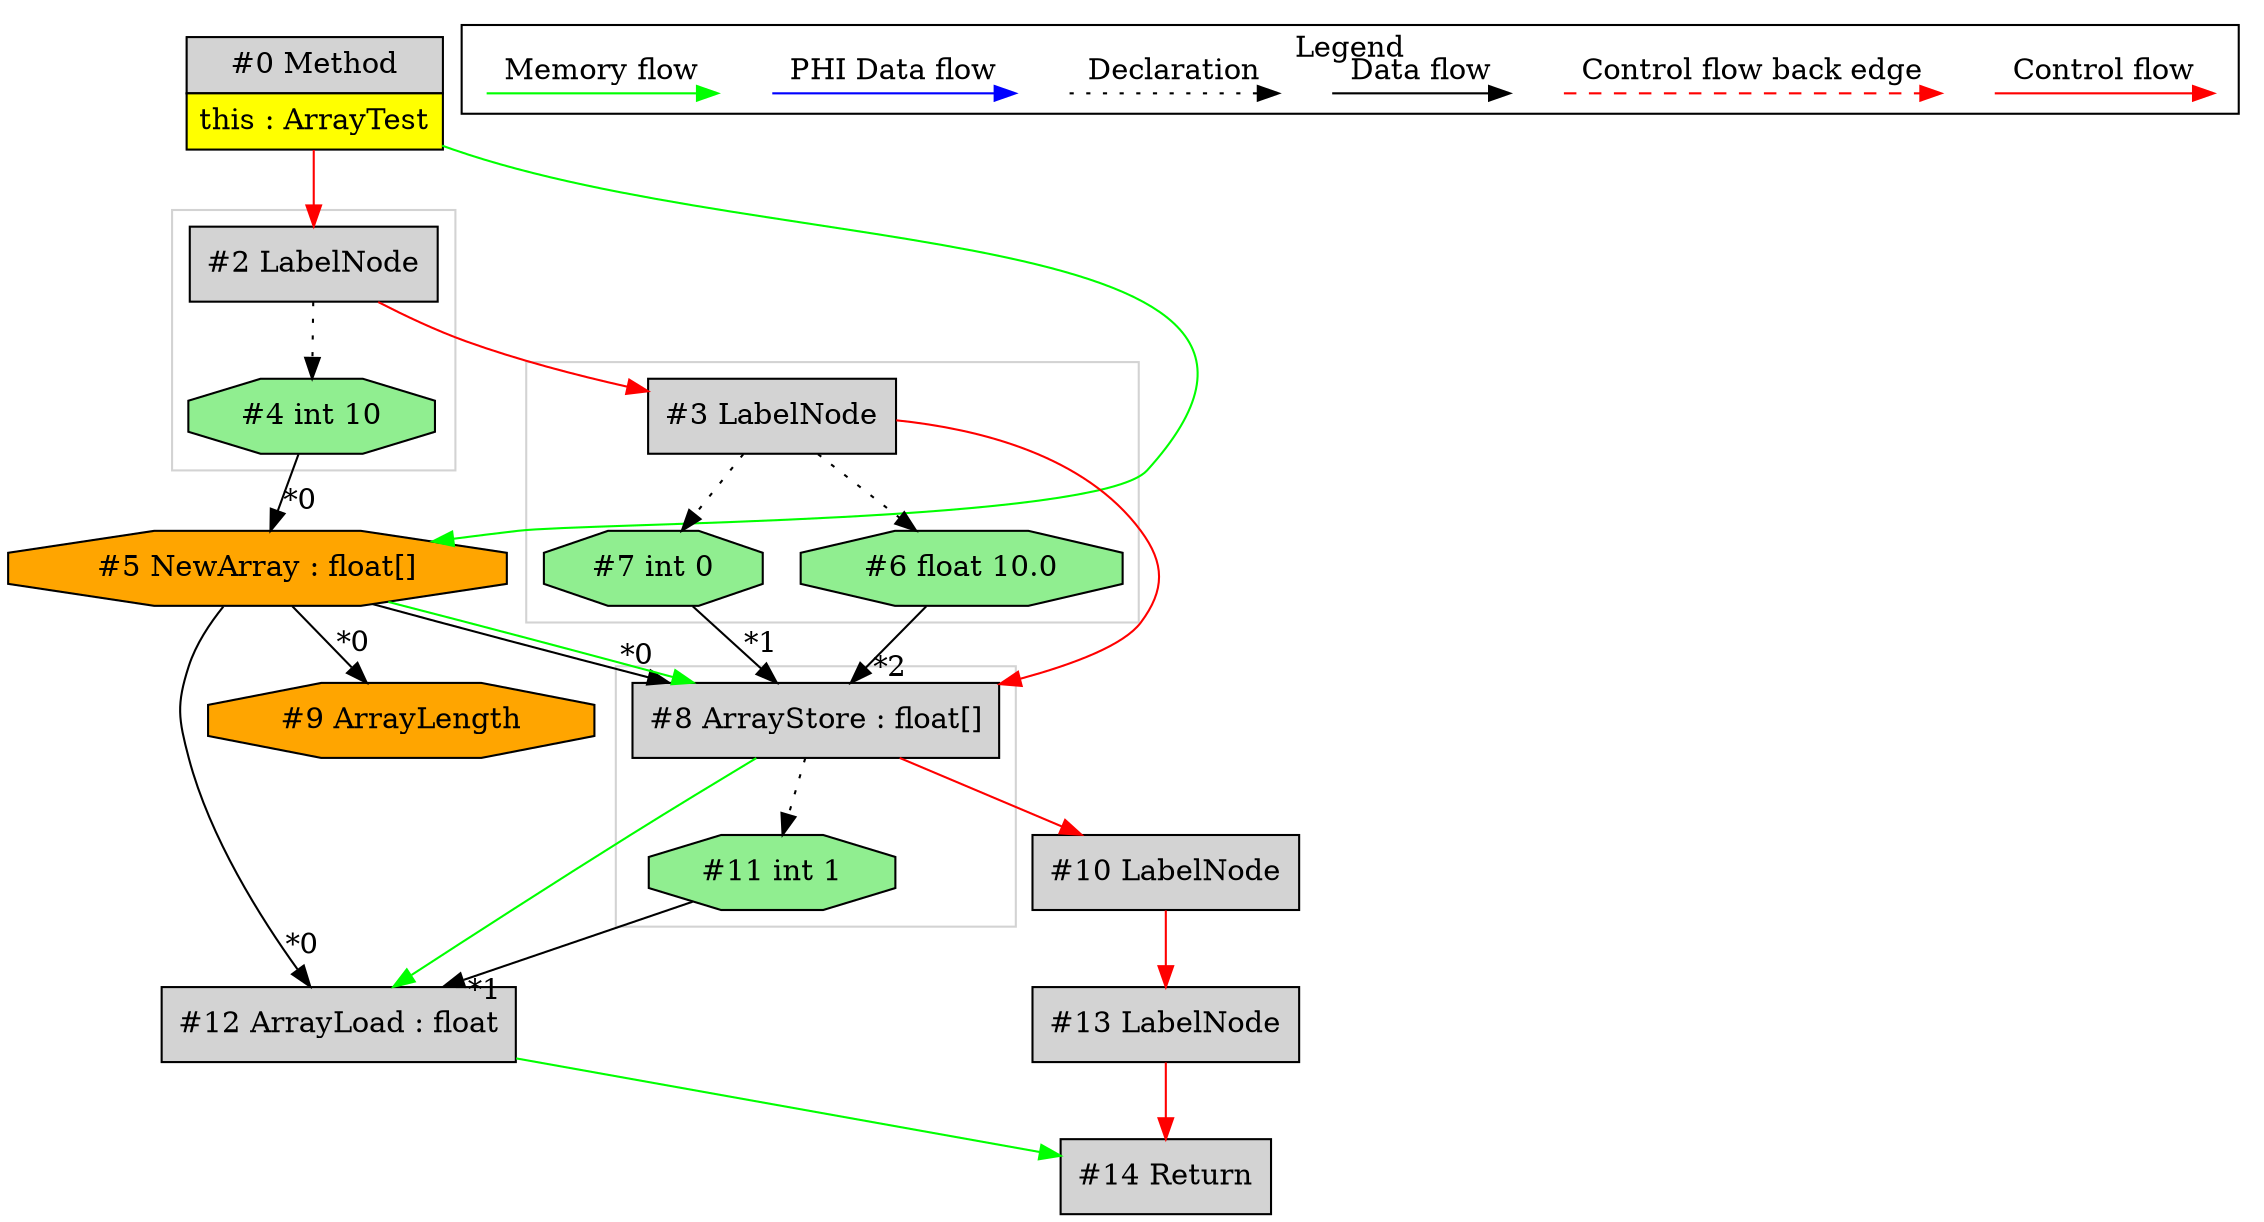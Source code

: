 digraph {
 ordering="in";
 node0[margin="0", label=<<table border="0" cellborder="1" cellspacing="0" cellpadding="5"><tr><td colspan="1">#0 Method</td></tr><tr><td port="prj1" bgcolor="yellow">this : ArrayTest</td></tr></table>>,shape=none, fillcolor=lightgrey, style=filled];
 node2[label="#2 LabelNode",shape=box, fillcolor=lightgrey, style=filled];
 node0 -> node2[labeldistance=2, color=red, fontcolor=red];
 node4[label="#4 int 10",shape=octagon, fillcolor=lightgreen, style=filled];
 node2 -> node4[style=dotted];
 node5[label="#5 NewArray : float[]",shape=octagon, fillcolor=orange, style=filled];
 node4 -> node5[headlabel="*0", labeldistance=2];
 node0 -> node5[labeldistance=2, color=green, constraint=false];
 node9[label="#9 ArrayLength",shape=octagon, fillcolor=orange, style=filled];
 node5 -> node9[headlabel="*0", labeldistance=2];
 node12[label="#12 ArrayLoad : float",shape=box, fillcolor=lightgrey, style=filled];
 node5 -> node12[headlabel="*0", labeldistance=2];
 node11 -> node12[headlabel="*1", labeldistance=2];
 node8 -> node12[labeldistance=2, color=green, constraint=false];
 node8[label="#8 ArrayStore : float[]",shape=box, fillcolor=lightgrey, style=filled];
 node5 -> node8[headlabel="*0", labeldistance=2];
 node7 -> node8[headlabel="*1", labeldistance=2];
 node6 -> node8[headlabel="*2", labeldistance=2];
 node5 -> node8[labeldistance=2, color=green, constraint=false];
 node3 -> node8[labeldistance=2, color=red, fontcolor=red];
 node3[label="#3 LabelNode",shape=box, fillcolor=lightgrey, style=filled];
 node2 -> node3[labeldistance=2, color=red, fontcolor=red];
 node7[label="#7 int 0",shape=octagon, fillcolor=lightgreen, style=filled];
 node3 -> node7[style=dotted];
 node6[label="#6 float 10.0",shape=octagon, fillcolor=lightgreen, style=filled];
 node3 -> node6[style=dotted];
 node11[label="#11 int 1",shape=octagon, fillcolor=lightgreen, style=filled];
 node8 -> node11[style=dotted];
 node10[label="#10 LabelNode",shape=box, fillcolor=lightgrey, style=filled];
 node8 -> node10[labeldistance=2, color=red, fontcolor=red];
 node13[label="#13 LabelNode",shape=box, fillcolor=lightgrey, style=filled];
 node10 -> node13[labeldistance=2, color=red, fontcolor=red];
 node14[label="#14 Return",shape=box, fillcolor=lightgrey, style=filled];
 node13 -> node14[labeldistance=2, color=red, fontcolor=red];
 node12 -> node14[labeldistance=2, color=green, constraint=false];
 subgraph cluster_0 {
  color=lightgray;
  node3;
  node6;
  node7;
 }
 subgraph cluster_1 {
  color=lightgray;
  node8;
  node11;
 }
 subgraph cluster_2 {
  color=lightgray;
  node2;
  node4;
 }
 subgraph cluster_000 {
  label = "Legend";
  node [shape=point]
  {
   rank=same;
   c0 [style = invis];
   c1 [style = invis];
   c2 [style = invis];
   c3 [style = invis];
   d0 [style = invis];
   d1 [style = invis];
   d2 [style = invis];
   d3 [style = invis];
   d4 [style = invis];
   d5 [style = invis];
   d6 [style = invis];
   d7 [style = invis];
  }
  c0 -> c1 [label="Control flow", style=solid, color=red]
  c2 -> c3 [label="Control flow back edge", style=dashed, color=red]
  d0 -> d1 [label="Data flow"]
  d2 -> d3 [label="Declaration", style=dotted]
  d4 -> d5 [label="PHI Data flow", color=blue]
  d6 -> d7 [label="Memory flow", color=green]
 }

}
